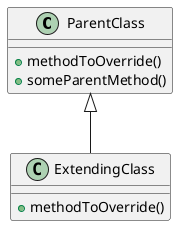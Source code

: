 @startuml
class ParentClass {
    +methodToOverride()
    +someParentMethod()
}
class ExtendingClass {
    +methodToOverride()
}
class ExtendingClass extends ParentClass
@enduml
